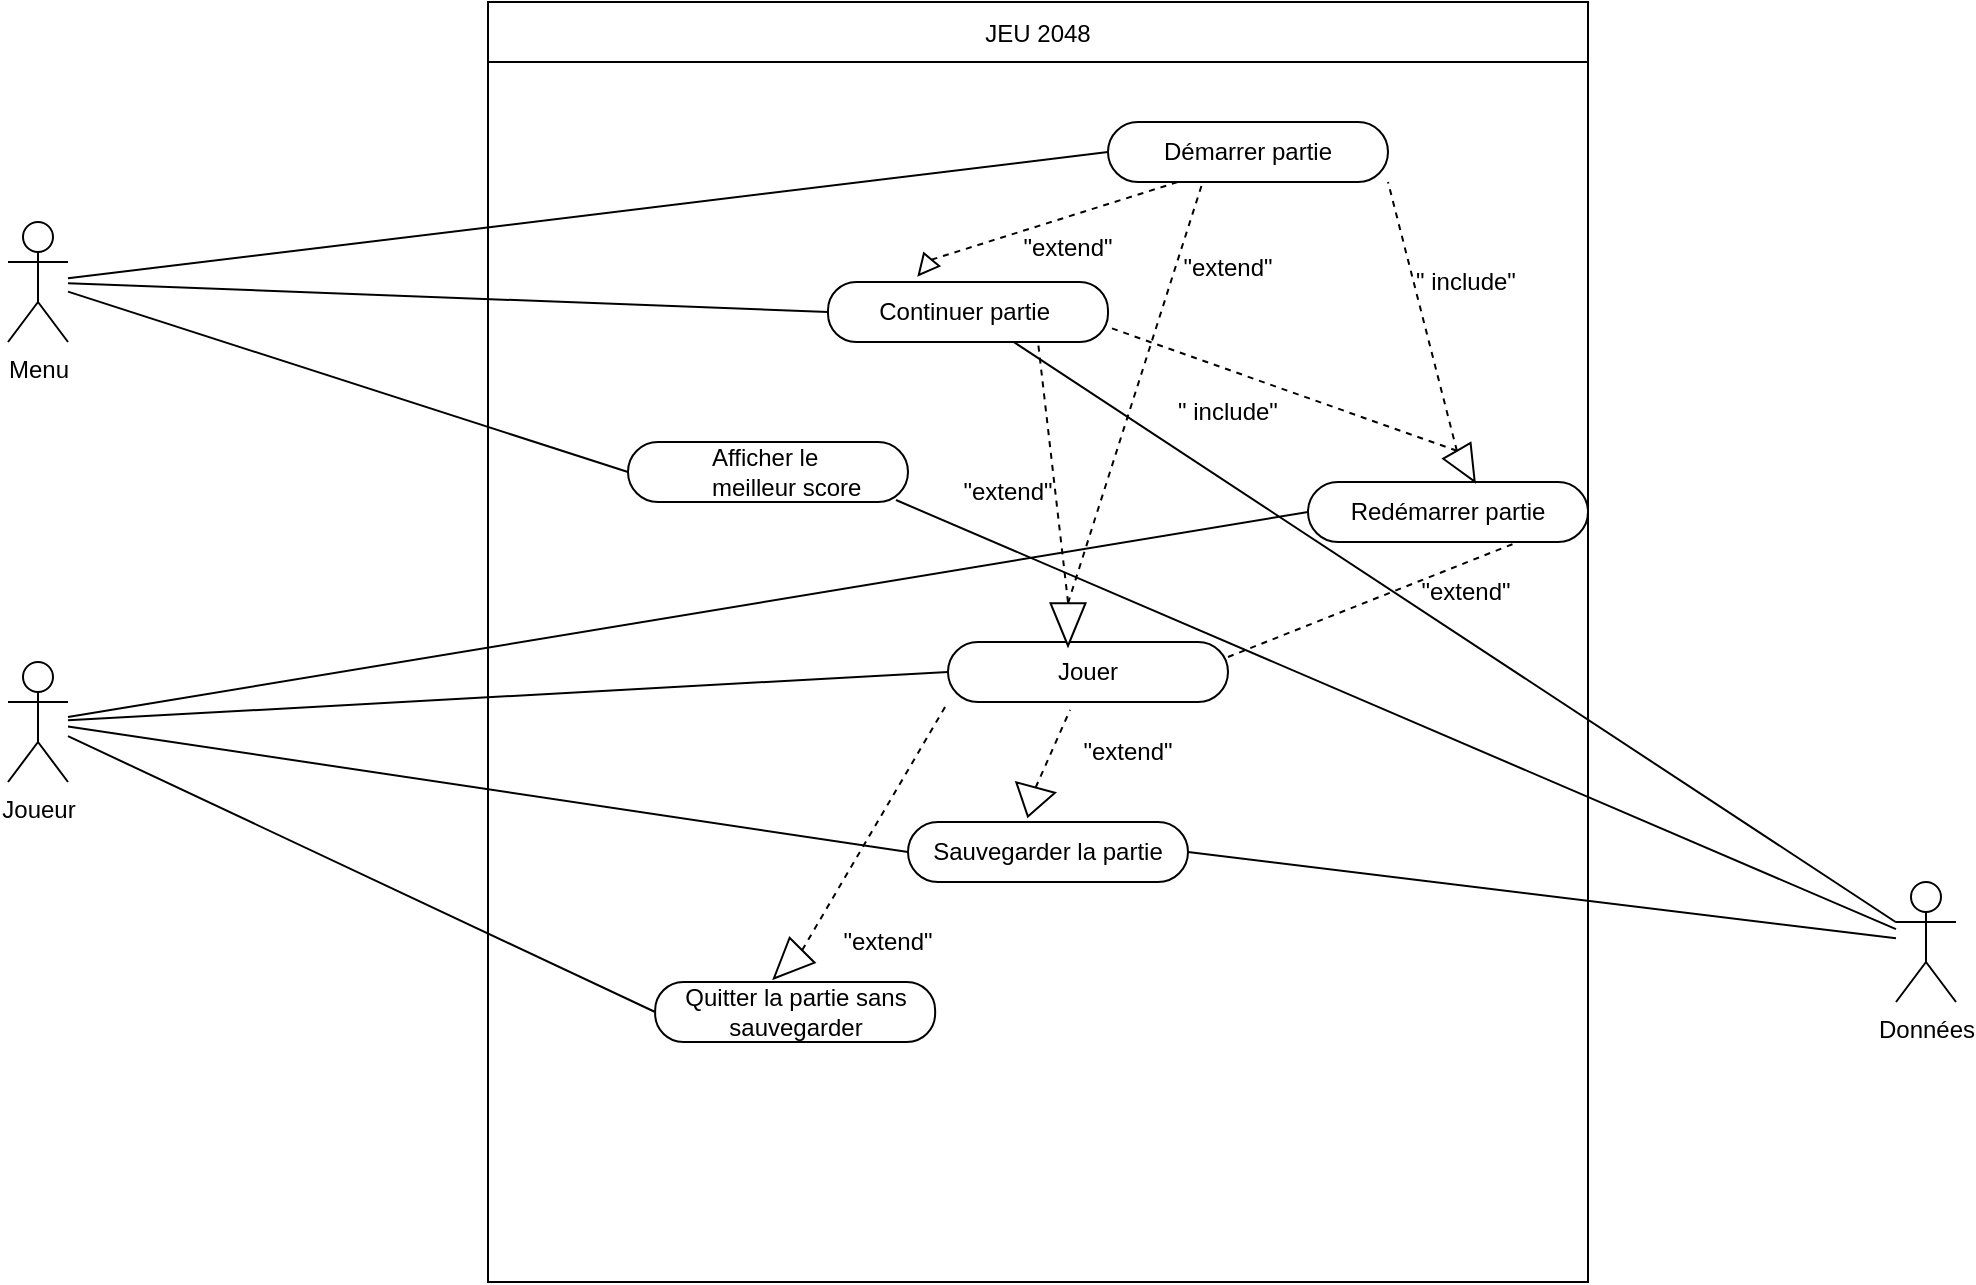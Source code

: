 <mxfile version="20.5.3" type="github"><diagram id="bflzRaYqdI7zT2KUB6Iy" name="Page-1"><mxGraphModel dx="2249" dy="1969" grid="1" gridSize="10" guides="1" tooltips="1" connect="1" arrows="1" fold="1" page="1" pageScale="1" pageWidth="827" pageHeight="1169" math="0" shadow="0"><root><mxCell id="0"/><mxCell id="1" parent="0"/><mxCell id="g9V9Po9d2nMzJHr-EGh5-1" value="&lt;font style=&quot;vertical-align: inherit;&quot;&gt;&lt;font style=&quot;vertical-align: inherit;&quot;&gt;&lt;font style=&quot;vertical-align: inherit;&quot;&gt;&lt;font style=&quot;vertical-align: inherit;&quot;&gt;Menu&lt;/font&gt;&lt;/font&gt;&lt;br&gt;&lt;/font&gt;&lt;/font&gt;" style="shape=umlActor;verticalLabelPosition=bottom;verticalAlign=top;html=1;outlineConnect=0;" parent="1" vertex="1"><mxGeometry x="-530" y="90" width="30" height="60" as="geometry"/></mxCell><mxCell id="g9V9Po9d2nMzJHr-EGh5-14" value="JEU 2048" style="shape=table;startSize=30;container=1;collapsible=0;childLayout=tableLayout;" parent="1" vertex="1"><mxGeometry x="-290" y="-20" width="550" height="640" as="geometry"/></mxCell><mxCell id="g9V9Po9d2nMzJHr-EGh5-15" value="" style="shape=tableRow;horizontal=0;startSize=0;swimlaneHead=0;swimlaneBody=0;top=0;left=0;bottom=0;right=0;collapsible=0;dropTarget=0;fillColor=none;points=[[0,0.5],[1,0.5]];portConstraint=eastwest;" parent="g9V9Po9d2nMzJHr-EGh5-14" vertex="1"><mxGeometry y="30" width="550" height="610" as="geometry"/></mxCell><mxCell id="g9V9Po9d2nMzJHr-EGh5-16" value="" style="shape=partialRectangle;html=1;whiteSpace=wrap;connectable=0;overflow=hidden;fillColor=none;top=0;left=0;bottom=0;right=0;pointerEvents=1;" parent="g9V9Po9d2nMzJHr-EGh5-15" vertex="1"><mxGeometry width="550" height="610" as="geometry"><mxRectangle width="550" height="610" as="alternateBounds"/></mxGeometry></mxCell><mxCell id="g9V9Po9d2nMzJHr-EGh5-19" value="" style="endArrow=none;html=1;rounded=0;entryX=0;entryY=0.5;entryDx=0;entryDy=0;" parent="1" source="g9V9Po9d2nMzJHr-EGh5-1" target="g9V9Po9d2nMzJHr-EGh5-20" edge="1"><mxGeometry width="50" height="50" relative="1" as="geometry"><mxPoint x="-500" y="120" as="sourcePoint"/><mxPoint x="-80" y="390" as="targetPoint"/></mxGeometry></mxCell><mxCell id="g9V9Po9d2nMzJHr-EGh5-20" value="&lt;font style=&quot;vertical-align: inherit;&quot;&gt;&lt;font style=&quot;vertical-align: inherit;&quot;&gt;&lt;font style=&quot;vertical-align: inherit;&quot;&gt;&lt;font style=&quot;vertical-align: inherit;&quot;&gt;&lt;font style=&quot;vertical-align: inherit;&quot;&gt;&lt;font style=&quot;vertical-align: inherit;&quot;&gt;&lt;font style=&quot;vertical-align: inherit;&quot;&gt;&lt;font style=&quot;vertical-align: inherit;&quot;&gt;&lt;font style=&quot;vertical-align: inherit;&quot;&gt;&lt;font style=&quot;vertical-align: inherit;&quot;&gt;Démarrer partie&lt;/font&gt;&lt;/font&gt;&lt;/font&gt;&lt;/font&gt;&lt;/font&gt;&lt;/font&gt;&lt;/font&gt;&lt;/font&gt;&lt;/font&gt;&lt;/font&gt;" style="text;html=1;strokeColor=default;fillColor=none;align=center;verticalAlign=middle;whiteSpace=wrap;rounded=1;shadow=0;perimeterSpacing=0;arcSize=50;" parent="1" vertex="1"><mxGeometry x="20" y="40" width="140" height="30" as="geometry"/></mxCell><mxCell id="g9V9Po9d2nMzJHr-EGh5-21" value="Joueur" style="shape=umlActor;verticalLabelPosition=bottom;verticalAlign=top;html=1;outlineConnect=0;rounded=1;shadow=0;strokeColor=default;" parent="1" vertex="1"><mxGeometry x="-530" y="310" width="30" height="60" as="geometry"/></mxCell><mxCell id="g9V9Po9d2nMzJHr-EGh5-22" value="Continuer partie&amp;nbsp;" style="text;html=1;strokeColor=default;fillColor=none;align=center;verticalAlign=middle;whiteSpace=wrap;rounded=1;shadow=0;arcSize=47;" parent="1" vertex="1"><mxGeometry x="-120" y="120" width="140" height="30" as="geometry"/></mxCell><mxCell id="g9V9Po9d2nMzJHr-EGh5-23" value="" style="endArrow=none;html=1;rounded=0;entryX=0;entryY=0.5;entryDx=0;entryDy=0;" parent="1" source="g9V9Po9d2nMzJHr-EGh5-1" target="g9V9Po9d2nMzJHr-EGh5-22" edge="1"><mxGeometry width="50" height="50" relative="1" as="geometry"><mxPoint x="-260" y="120" as="sourcePoint"/><mxPoint x="-140" y="370" as="targetPoint"/></mxGeometry></mxCell><mxCell id="g9V9Po9d2nMzJHr-EGh5-24" value="&lt;blockquote style=&quot;margin: 0 0 0 40px; border: none; padding: 0px;&quot;&gt;Afficher le meilleur score&lt;/blockquote&gt;" style="text;html=1;strokeColor=default;fillColor=none;align=left;verticalAlign=middle;whiteSpace=wrap;rounded=1;shadow=0;glass=0;arcSize=50;" parent="1" vertex="1"><mxGeometry x="-220" y="200" width="140" height="30" as="geometry"/></mxCell><mxCell id="g9V9Po9d2nMzJHr-EGh5-26" value="Redémarrer partie" style="text;html=1;strokeColor=default;fillColor=none;align=center;verticalAlign=middle;whiteSpace=wrap;rounded=1;shadow=0;glass=0;arcSize=50;" parent="1" vertex="1"><mxGeometry x="120" y="220" width="140" height="30" as="geometry"/></mxCell><mxCell id="g9V9Po9d2nMzJHr-EGh5-27" value="Sauvegarder la partie" style="text;html=1;strokeColor=default;fillColor=none;align=center;verticalAlign=middle;whiteSpace=wrap;rounded=1;shadow=0;glass=0;arcSize=50;" parent="1" vertex="1"><mxGeometry x="-80" y="390" width="140" height="30" as="geometry"/></mxCell><mxCell id="g9V9Po9d2nMzJHr-EGh5-28" value="Quitter la partie sans sauvegarder" style="text;html=1;strokeColor=default;fillColor=none;align=center;verticalAlign=middle;whiteSpace=wrap;rounded=1;shadow=0;glass=0;arcSize=47;" parent="1" vertex="1"><mxGeometry x="-206.43" y="470" width="140" height="30" as="geometry"/></mxCell><mxCell id="g9V9Po9d2nMzJHr-EGh5-30" value="" style="endArrow=none;html=1;rounded=0;entryX=0;entryY=0.5;entryDx=0;entryDy=0;" parent="1" source="g9V9Po9d2nMzJHr-EGh5-21" target="g9V9Po9d2nMzJHr-EGh5-26" edge="1"><mxGeometry width="50" height="50" relative="1" as="geometry"><mxPoint x="-490" y="280" as="sourcePoint"/><mxPoint x="-140" y="310" as="targetPoint"/></mxGeometry></mxCell><mxCell id="g9V9Po9d2nMzJHr-EGh5-31" value="" style="endArrow=none;html=1;rounded=0;entryX=0;entryY=0.5;entryDx=0;entryDy=0;" parent="1" source="g9V9Po9d2nMzJHr-EGh5-21" target="g9V9Po9d2nMzJHr-EGh5-27" edge="1"><mxGeometry width="50" height="50" relative="1" as="geometry"><mxPoint x="-490" y="290" as="sourcePoint"/><mxPoint x="-140" y="310" as="targetPoint"/></mxGeometry></mxCell><mxCell id="g9V9Po9d2nMzJHr-EGh5-32" value="" style="endArrow=none;html=1;rounded=0;entryX=0;entryY=0.5;entryDx=0;entryDy=0;" parent="1" source="g9V9Po9d2nMzJHr-EGh5-21" target="g9V9Po9d2nMzJHr-EGh5-28" edge="1"><mxGeometry width="50" height="50" relative="1" as="geometry"><mxPoint x="-490" y="300" as="sourcePoint"/><mxPoint x="-140" y="310" as="targetPoint"/></mxGeometry></mxCell><mxCell id="g9V9Po9d2nMzJHr-EGh5-33" value="Données" style="shape=umlActor;verticalLabelPosition=bottom;verticalAlign=top;html=1;outlineConnect=0;rounded=1;shadow=0;glass=0;strokeColor=default;" parent="1" vertex="1"><mxGeometry x="414" y="420" width="30" height="60" as="geometry"/></mxCell><mxCell id="g9V9Po9d2nMzJHr-EGh5-34" value="" style="endArrow=none;html=1;rounded=0;exitX=1;exitY=0.5;exitDx=0;exitDy=0;" parent="1" source="g9V9Po9d2nMzJHr-EGh5-27" target="g9V9Po9d2nMzJHr-EGh5-33" edge="1"><mxGeometry width="50" height="50" relative="1" as="geometry"><mxPoint x="-190" y="360" as="sourcePoint"/><mxPoint x="-140" y="310" as="targetPoint"/></mxGeometry></mxCell><mxCell id="g9V9Po9d2nMzJHr-EGh5-38" value="" style="endArrow=none;html=1;rounded=0;entryX=0;entryY=0.5;entryDx=0;entryDy=0;" parent="1" source="g9V9Po9d2nMzJHr-EGh5-1" target="g9V9Po9d2nMzJHr-EGh5-24" edge="1"><mxGeometry width="50" height="50" relative="1" as="geometry"><mxPoint x="-490" y="140" as="sourcePoint"/><mxPoint x="-140" y="310" as="targetPoint"/></mxGeometry></mxCell><mxCell id="g9V9Po9d2nMzJHr-EGh5-39" value="" style="endArrow=none;dashed=1;html=1;rounded=0;entryX=0.25;entryY=1;entryDx=0;entryDy=0;exitX=0;exitY=0.5;exitDx=0;exitDy=0;" parent="1" source="g9V9Po9d2nMzJHr-EGh5-40" target="g9V9Po9d2nMzJHr-EGh5-20" edge="1"><mxGeometry width="50" height="50" relative="1" as="geometry"><mxPoint x="-190" y="360" as="sourcePoint"/><mxPoint x="-140" y="310" as="targetPoint"/></mxGeometry></mxCell><mxCell id="g9V9Po9d2nMzJHr-EGh5-40" value="" style="triangle;whiteSpace=wrap;html=1;rounded=1;shadow=0;glass=0;strokeColor=default;arcSize=0;rotation=130;" parent="1" vertex="1"><mxGeometry x="-76.43" y="107.66" width="10" height="10" as="geometry"/></mxCell><mxCell id="g9V9Po9d2nMzJHr-EGh5-41" value="&quot;extend&quot;" style="text;html=1;strokeColor=none;fillColor=none;align=center;verticalAlign=middle;whiteSpace=wrap;rounded=0;shadow=0;glass=0;" parent="1" vertex="1"><mxGeometry x="-30" y="87.66" width="60" height="30" as="geometry"/></mxCell><mxCell id="g9V9Po9d2nMzJHr-EGh5-42" value="Jouer" style="text;html=1;strokeColor=default;fillColor=none;align=center;verticalAlign=middle;whiteSpace=wrap;rounded=1;shadow=0;glass=0;arcSize=50;" parent="1" vertex="1"><mxGeometry x="-60" y="300" width="140" height="30" as="geometry"/></mxCell><mxCell id="g9V9Po9d2nMzJHr-EGh5-43" value="" style="endArrow=none;html=1;rounded=0;entryX=0;entryY=0.5;entryDx=0;entryDy=0;" parent="1" source="g9V9Po9d2nMzJHr-EGh5-21" target="g9V9Po9d2nMzJHr-EGh5-42" edge="1"><mxGeometry width="50" height="50" relative="1" as="geometry"><mxPoint x="-190" y="360" as="sourcePoint"/><mxPoint x="-140" y="310" as="targetPoint"/></mxGeometry></mxCell><mxCell id="g9V9Po9d2nMzJHr-EGh5-44" value="" style="endArrow=none;dashed=1;html=1;rounded=0;entryX=1;entryY=0.75;entryDx=0;entryDy=0;exitX=0;exitY=0.5;exitDx=0;exitDy=0;" parent="1" source="g9V9Po9d2nMzJHr-EGh5-45" target="g9V9Po9d2nMzJHr-EGh5-22" edge="1"><mxGeometry width="50" height="50" relative="1" as="geometry"><mxPoint x="190" y="190" as="sourcePoint"/><mxPoint x="-140" y="310" as="targetPoint"/></mxGeometry></mxCell><mxCell id="g9V9Po9d2nMzJHr-EGh5-45" value="" style="triangle;whiteSpace=wrap;html=1;rounded=1;shadow=0;glass=0;strokeColor=default;arcSize=0;rotation=60;" parent="1" vertex="1"><mxGeometry x="190" y="204.23" width="17.81" height="15.77" as="geometry"/></mxCell><mxCell id="g9V9Po9d2nMzJHr-EGh5-46" value="&quot; include&quot;" style="text;html=1;strokeColor=none;fillColor=none;align=center;verticalAlign=middle;whiteSpace=wrap;rounded=0;shadow=0;glass=0;" parent="1" vertex="1"><mxGeometry x="50" y="170" width="60" height="30" as="geometry"/></mxCell><mxCell id="g9V9Po9d2nMzJHr-EGh5-47" value="" style="endArrow=none;dashed=1;html=1;rounded=0;entryX=1;entryY=1;entryDx=0;entryDy=0;exitX=0;exitY=0.5;exitDx=0;exitDy=0;" parent="1" source="g9V9Po9d2nMzJHr-EGh5-45" target="g9V9Po9d2nMzJHr-EGh5-20" edge="1"><mxGeometry width="50" height="50" relative="1" as="geometry"><mxPoint x="-190" y="360" as="sourcePoint"/><mxPoint x="-140" y="310" as="targetPoint"/></mxGeometry></mxCell><mxCell id="g9V9Po9d2nMzJHr-EGh5-48" value="&quot; include&quot;" style="text;html=1;strokeColor=none;fillColor=none;align=center;verticalAlign=middle;whiteSpace=wrap;rounded=0;shadow=0;glass=0;" parent="1" vertex="1"><mxGeometry x="168.91" y="105" width="60" height="30" as="geometry"/></mxCell><mxCell id="g9V9Po9d2nMzJHr-EGh5-49" value="" style="endArrow=none;dashed=1;html=1;rounded=0;entryX=0.75;entryY=1;entryDx=0;entryDy=0;" parent="1" target="g9V9Po9d2nMzJHr-EGh5-22" edge="1"><mxGeometry width="50" height="50" relative="1" as="geometry"><mxPoint y="280" as="sourcePoint"/><mxPoint x="-140" y="310" as="targetPoint"/></mxGeometry></mxCell><mxCell id="g9V9Po9d2nMzJHr-EGh5-50" value="" style="triangle;whiteSpace=wrap;html=1;rounded=1;shadow=0;glass=0;strokeColor=default;arcSize=0;rotation=90;" parent="1" vertex="1"><mxGeometry x="-10.62" y="282.5" width="21.25" height="17.5" as="geometry"/></mxCell><mxCell id="g9V9Po9d2nMzJHr-EGh5-51" value="&quot;extend&quot;" style="text;html=1;strokeColor=none;fillColor=none;align=center;verticalAlign=middle;whiteSpace=wrap;rounded=0;shadow=0;glass=0;" parent="1" vertex="1"><mxGeometry x="-60" y="210.0" width="60" height="30" as="geometry"/></mxCell><mxCell id="g9V9Po9d2nMzJHr-EGh5-52" value="" style="endArrow=none;dashed=1;html=1;rounded=0;entryX=0;entryY=1;entryDx=0;entryDy=0;exitX=0;exitY=0.5;exitDx=0;exitDy=0;" parent="1" source="-TOxScH3LH2E9kb0Qfhn-5" target="g9V9Po9d2nMzJHr-EGh5-42" edge="1"><mxGeometry width="50" height="50" relative="1" as="geometry"><mxPoint x="-130" y="460" as="sourcePoint"/><mxPoint x="-140" y="310" as="targetPoint"/></mxGeometry></mxCell><mxCell id="g9V9Po9d2nMzJHr-EGh5-53" value="" style="endArrow=none;dashed=1;html=1;rounded=0;entryX=0.436;entryY=1.133;entryDx=0;entryDy=0;entryPerimeter=0;exitX=0;exitY=0.5;exitDx=0;exitDy=0;" parent="1" source="-TOxScH3LH2E9kb0Qfhn-4" target="g9V9Po9d2nMzJHr-EGh5-42" edge="1"><mxGeometry width="50" height="50" relative="1" as="geometry"><mxPoint x="-10" y="380" as="sourcePoint"/><mxPoint x="-140" y="310" as="targetPoint"/></mxGeometry></mxCell><mxCell id="g9V9Po9d2nMzJHr-EGh5-54" value="" style="endArrow=none;dashed=1;html=1;rounded=0;entryX=0.75;entryY=1;entryDx=0;entryDy=0;exitX=1;exitY=0.25;exitDx=0;exitDy=0;" parent="1" source="g9V9Po9d2nMzJHr-EGh5-42" target="g9V9Po9d2nMzJHr-EGh5-26" edge="1"><mxGeometry width="50" height="50" relative="1" as="geometry"><mxPoint x="-190" y="360" as="sourcePoint"/><mxPoint x="-140" y="310" as="targetPoint"/></mxGeometry></mxCell><mxCell id="g9V9Po9d2nMzJHr-EGh5-57" value="&quot;extend&quot;" style="text;html=1;strokeColor=none;fillColor=none;align=center;verticalAlign=middle;whiteSpace=wrap;rounded=0;shadow=0;glass=0;" parent="1" vertex="1"><mxGeometry x="168.91" y="260" width="60" height="30" as="geometry"/></mxCell><mxCell id="g9V9Po9d2nMzJHr-EGh5-58" value="&quot;extend&quot;" style="text;html=1;strokeColor=none;fillColor=none;align=center;verticalAlign=middle;whiteSpace=wrap;rounded=0;shadow=0;glass=0;" parent="1" vertex="1"><mxGeometry y="340" width="60" height="30" as="geometry"/></mxCell><mxCell id="g9V9Po9d2nMzJHr-EGh5-59" value="&quot;extend&quot;" style="text;html=1;strokeColor=none;fillColor=none;align=center;verticalAlign=middle;whiteSpace=wrap;rounded=0;shadow=0;glass=0;" parent="1" vertex="1"><mxGeometry x="-120" y="435" width="60" height="30" as="geometry"/></mxCell><mxCell id="g9V9Po9d2nMzJHr-EGh5-60" value="" style="endArrow=none;dashed=1;html=1;rounded=0;entryX=0.336;entryY=1.033;entryDx=0;entryDy=0;entryPerimeter=0;exitX=0;exitY=0.5;exitDx=0;exitDy=0;" parent="1" source="g9V9Po9d2nMzJHr-EGh5-50" target="g9V9Po9d2nMzJHr-EGh5-20" edge="1"><mxGeometry width="50" height="50" relative="1" as="geometry"><mxPoint x="-190" y="360" as="sourcePoint"/><mxPoint x="-140" y="310" as="targetPoint"/></mxGeometry></mxCell><mxCell id="g9V9Po9d2nMzJHr-EGh5-61" value="&quot;extend&quot;" style="text;html=1;strokeColor=none;fillColor=none;align=center;verticalAlign=middle;whiteSpace=wrap;rounded=0;shadow=0;glass=0;" parent="1" vertex="1"><mxGeometry x="50" y="97.66" width="60" height="30" as="geometry"/></mxCell><mxCell id="-TOxScH3LH2E9kb0Qfhn-1" value="" style="endArrow=none;html=1;rounded=0;" edge="1" parent="1" source="g9V9Po9d2nMzJHr-EGh5-33" target="g9V9Po9d2nMzJHr-EGh5-22"><mxGeometry width="50" height="50" relative="1" as="geometry"><mxPoint x="-130" y="360" as="sourcePoint"/><mxPoint x="-80" y="310" as="targetPoint"/></mxGeometry></mxCell><mxCell id="-TOxScH3LH2E9kb0Qfhn-2" value="" style="endArrow=none;html=1;rounded=0;entryX=0.957;entryY=0.967;entryDx=0;entryDy=0;entryPerimeter=0;" edge="1" parent="1" source="g9V9Po9d2nMzJHr-EGh5-33" target="g9V9Po9d2nMzJHr-EGh5-24"><mxGeometry width="50" height="50" relative="1" as="geometry"><mxPoint x="-130" y="360" as="sourcePoint"/><mxPoint x="-80" y="310" as="targetPoint"/></mxGeometry></mxCell><mxCell id="-TOxScH3LH2E9kb0Qfhn-4" value="" style="triangle;whiteSpace=wrap;html=1;rotation=105;" vertex="1" parent="1"><mxGeometry x="-25.62" y="370" width="15" height="20" as="geometry"/></mxCell><mxCell id="-TOxScH3LH2E9kb0Qfhn-5" value="" style="triangle;whiteSpace=wrap;html=1;rotation=135;" vertex="1" parent="1"><mxGeometry x="-150" y="452.32" width="20" height="17.68" as="geometry"/></mxCell></root></mxGraphModel></diagram></mxfile>